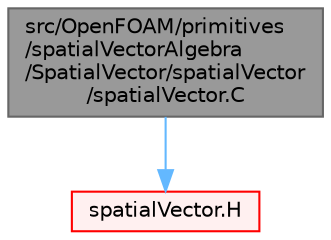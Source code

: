 digraph "src/OpenFOAM/primitives/spatialVectorAlgebra/SpatialVector/spatialVector/spatialVector.C"
{
 // LATEX_PDF_SIZE
  bgcolor="transparent";
  edge [fontname=Helvetica,fontsize=10,labelfontname=Helvetica,labelfontsize=10];
  node [fontname=Helvetica,fontsize=10,shape=box,height=0.2,width=0.4];
  Node1 [id="Node000001",label="src/OpenFOAM/primitives\l/spatialVectorAlgebra\l/SpatialVector/spatialVector\l/spatialVector.C",height=0.2,width=0.4,color="gray40", fillcolor="grey60", style="filled", fontcolor="black",tooltip="SpatialVector of scalars."];
  Node1 -> Node2 [id="edge1_Node000001_Node000002",color="steelblue1",style="solid",tooltip=" "];
  Node2 [id="Node000002",label="spatialVector.H",height=0.2,width=0.4,color="red", fillcolor="#FFF0F0", style="filled",URL="$spatialVector_8H.html",tooltip=" "];
}

